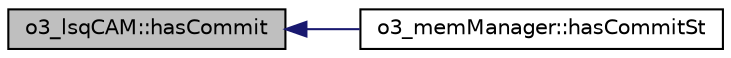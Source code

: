 digraph G
{
  edge [fontname="Helvetica",fontsize="10",labelfontname="Helvetica",labelfontsize="10"];
  node [fontname="Helvetica",fontsize="10",shape=record];
  rankdir=LR;
  Node1 [label="o3_lsqCAM::hasCommit",height=0.2,width=0.4,color="black", fillcolor="grey75", style="filled" fontcolor="black"];
  Node1 -> Node2 [dir=back,color="midnightblue",fontsize="10",style="solid"];
  Node2 [label="o3_memManager::hasCommitSt",height=0.2,width=0.4,color="black", fillcolor="white", style="filled",URL="$classo3__memManager.html#a408c667a491a930d66fd1a0f7e8e9ec6"];
}
